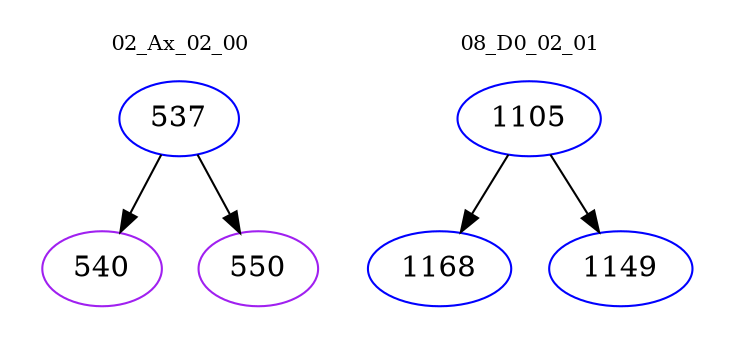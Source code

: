 digraph{
subgraph cluster_0 {
color = white
label = "02_Ax_02_00";
fontsize=10;
T0_537 [label="537", color="blue"]
T0_537 -> T0_540 [color="black"]
T0_540 [label="540", color="purple"]
T0_537 -> T0_550 [color="black"]
T0_550 [label="550", color="purple"]
}
subgraph cluster_1 {
color = white
label = "08_D0_02_01";
fontsize=10;
T1_1105 [label="1105", color="blue"]
T1_1105 -> T1_1168 [color="black"]
T1_1168 [label="1168", color="blue"]
T1_1105 -> T1_1149 [color="black"]
T1_1149 [label="1149", color="blue"]
}
}
